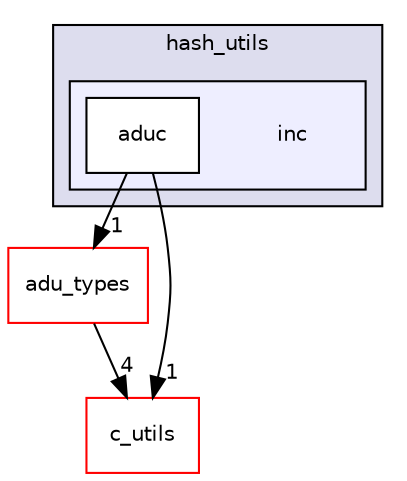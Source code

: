 digraph "src/utils/hash_utils/inc" {
  compound=true
  node [ fontsize="10", fontname="Helvetica"];
  edge [ labelfontsize="10", labelfontname="Helvetica"];
  subgraph clusterdir_d79cf084cb36c5767d291e1630aa482f {
    graph [ bgcolor="#ddddee", pencolor="black", label="hash_utils" fontname="Helvetica", fontsize="10", URL="dir_d79cf084cb36c5767d291e1630aa482f.html"]
  subgraph clusterdir_dca2f764c0f0bc9392536717f336a988 {
    graph [ bgcolor="#eeeeff", pencolor="black", label="" URL="dir_dca2f764c0f0bc9392536717f336a988.html"];
    dir_dca2f764c0f0bc9392536717f336a988 [shape=plaintext label="inc"];
    dir_e96d0cc138993b1cddb0b0f69fb5fac4 [shape=box label="aduc" color="black" fillcolor="white" style="filled" URL="dir_e96d0cc138993b1cddb0b0f69fb5fac4.html"];
  }
  }
  dir_2fa9b52a3673ed0f8fcfc3f4f3ae93e3 [shape=box label="adu_types" fillcolor="white" style="filled" color="red" URL="dir_2fa9b52a3673ed0f8fcfc3f4f3ae93e3.html"];
  dir_defa76d82d084e8131791c5f3e6d181e [shape=box label="c_utils" fillcolor="white" style="filled" color="red" URL="dir_defa76d82d084e8131791c5f3e6d181e.html"];
  dir_e96d0cc138993b1cddb0b0f69fb5fac4->dir_2fa9b52a3673ed0f8fcfc3f4f3ae93e3 [headlabel="1", labeldistance=1.5 headhref="dir_000192_000003.html"];
  dir_e96d0cc138993b1cddb0b0f69fb5fac4->dir_defa76d82d084e8131791c5f3e6d181e [headlabel="1", labeldistance=1.5 headhref="dir_000192_000155.html"];
  dir_2fa9b52a3673ed0f8fcfc3f4f3ae93e3->dir_defa76d82d084e8131791c5f3e6d181e [headlabel="4", labeldistance=1.5 headhref="dir_000003_000155.html"];
}
